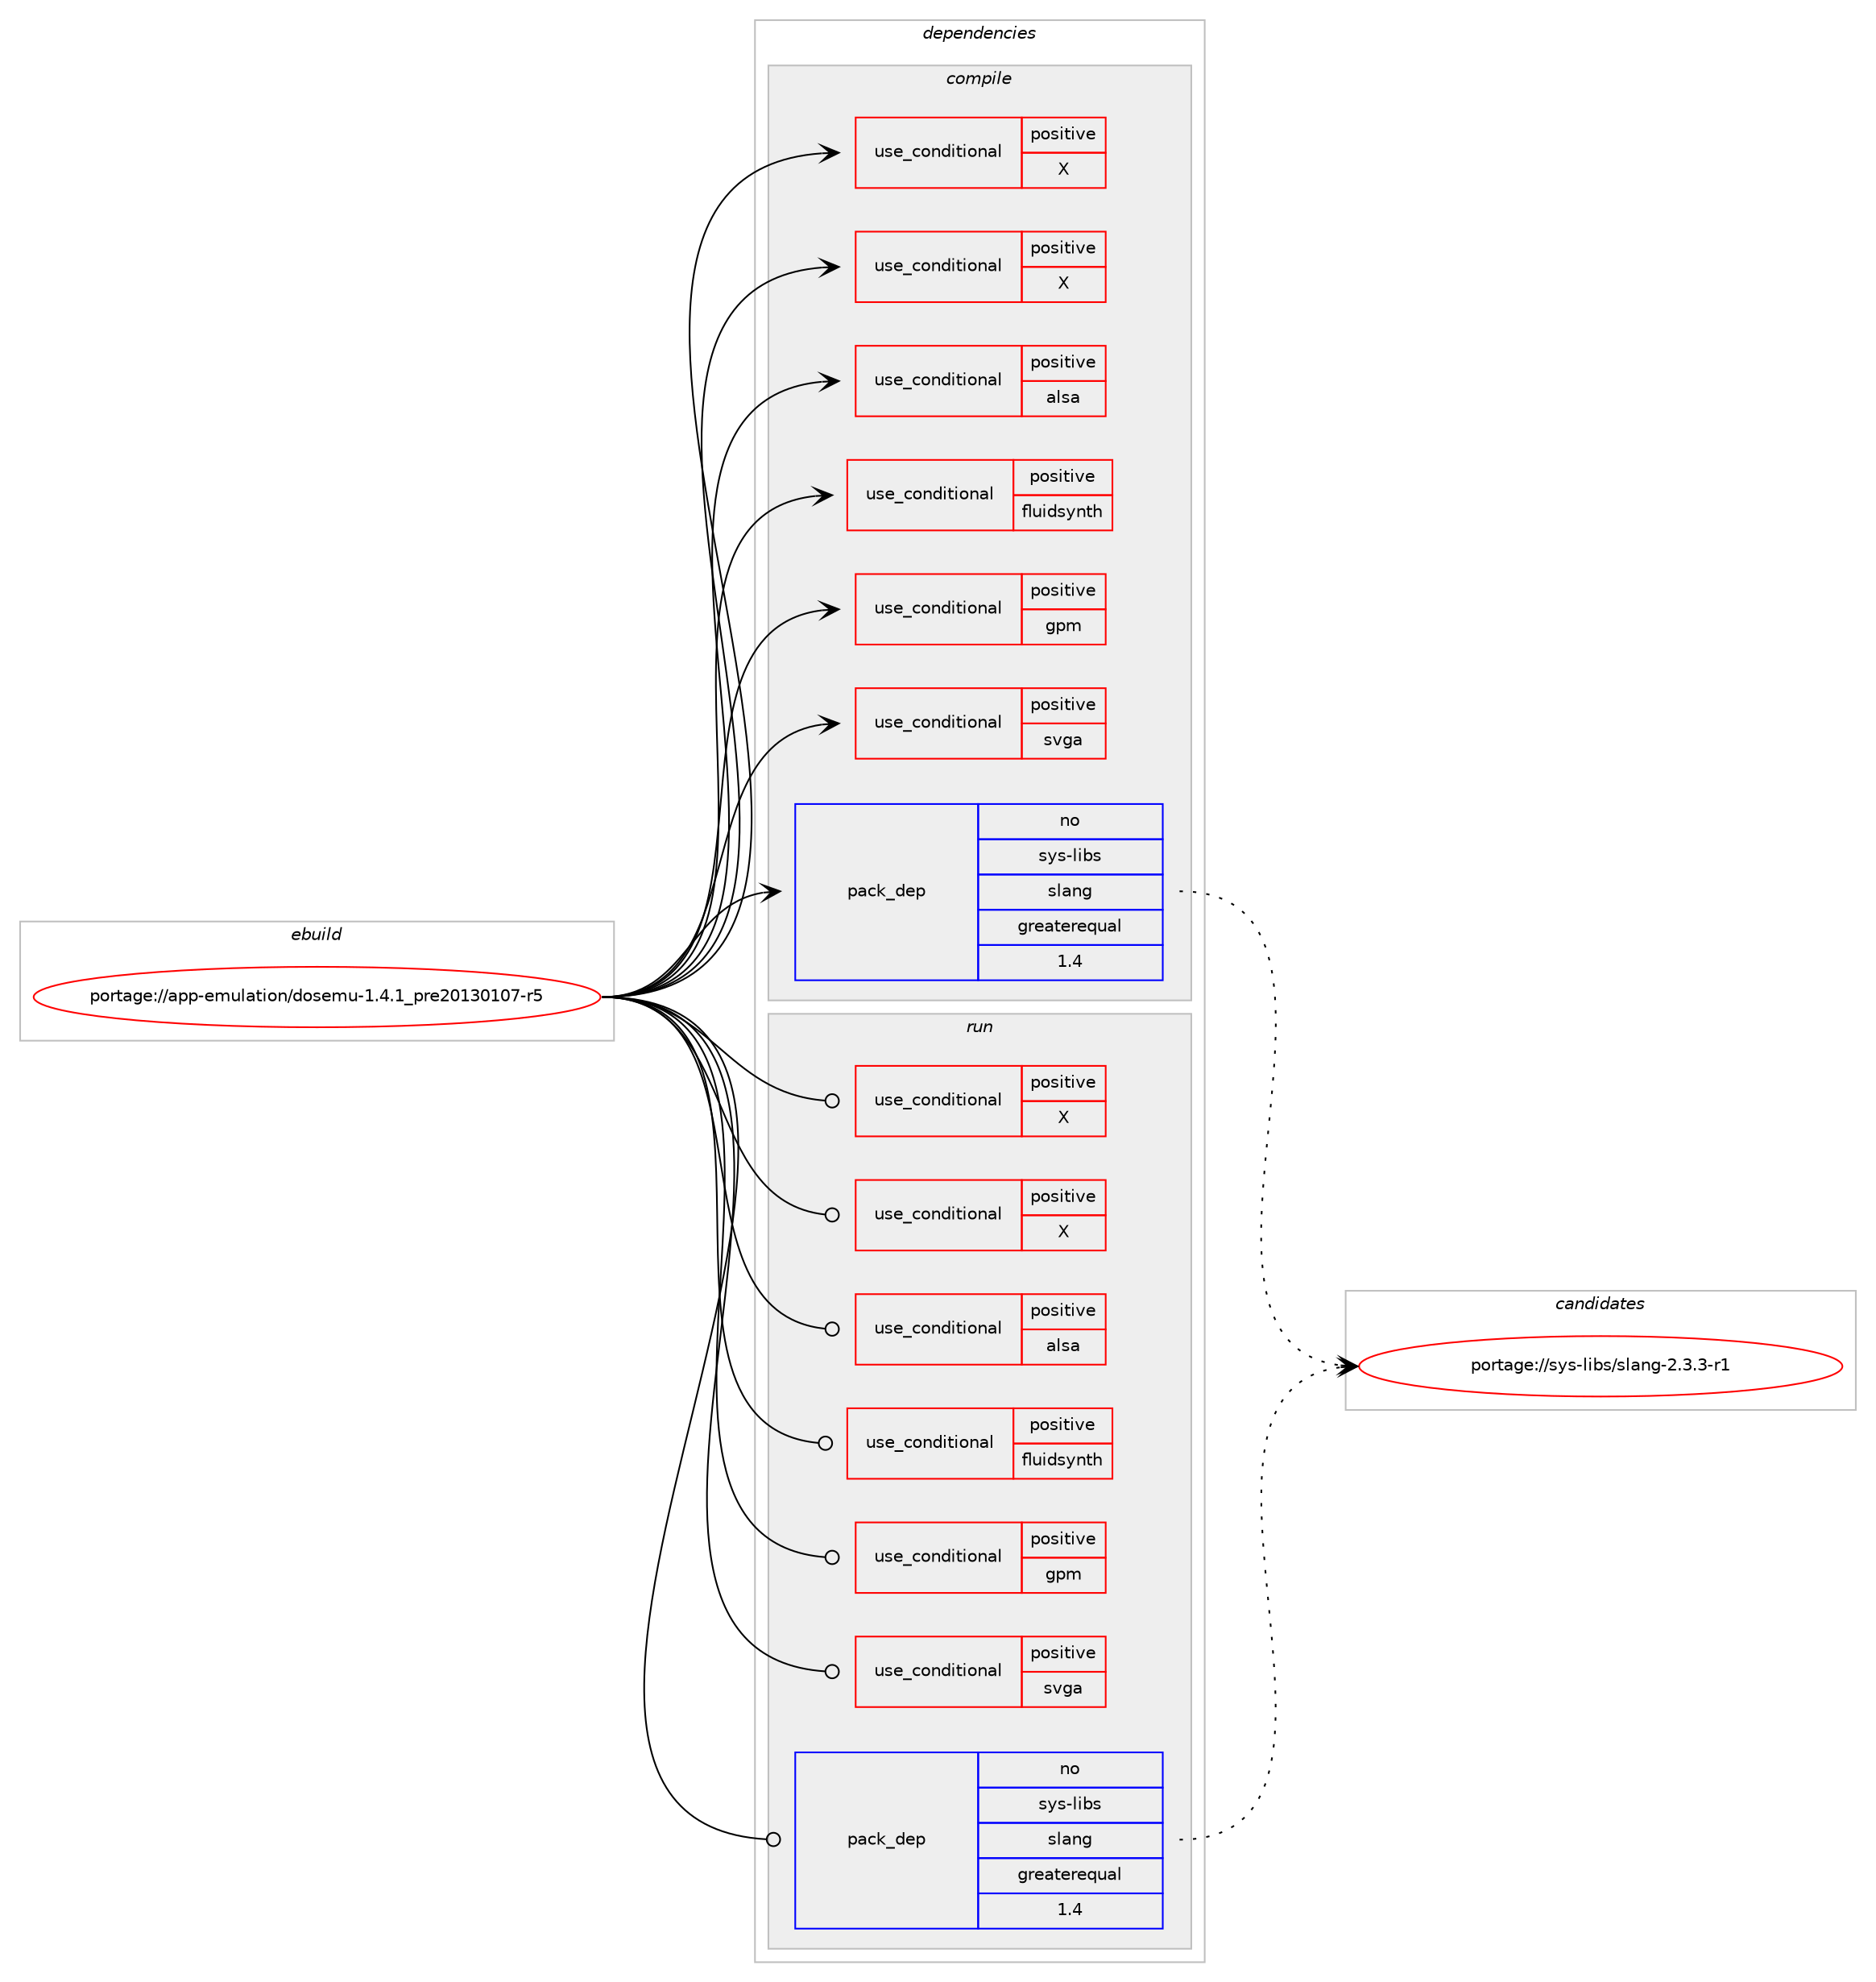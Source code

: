 digraph prolog {

# *************
# Graph options
# *************

newrank=true;
concentrate=true;
compound=true;
graph [rankdir=LR,fontname=Helvetica,fontsize=10,ranksep=1.5];#, ranksep=2.5, nodesep=0.2];
edge  [arrowhead=vee];
node  [fontname=Helvetica,fontsize=10];

# **********
# The ebuild
# **********

subgraph cluster_leftcol {
color=gray;
rank=same;
label=<<i>ebuild</i>>;
id [label="portage://app-emulation/dosemu-1.4.1_pre20130107-r5", color=red, width=4, href="../app-emulation/dosemu-1.4.1_pre20130107-r5.svg"];
}

# ****************
# The dependencies
# ****************

subgraph cluster_midcol {
color=gray;
label=<<i>dependencies</i>>;
subgraph cluster_compile {
fillcolor="#eeeeee";
style=filled;
label=<<i>compile</i>>;
subgraph cond6236 {
dependency10576 [label=<<TABLE BORDER="0" CELLBORDER="1" CELLSPACING="0" CELLPADDING="4"><TR><TD ROWSPAN="3" CELLPADDING="10">use_conditional</TD></TR><TR><TD>positive</TD></TR><TR><TD>X</TD></TR></TABLE>>, shape=none, color=red];
# *** BEGIN UNKNOWN DEPENDENCY TYPE (TODO) ***
# dependency10576 -> package_dependency(portage://app-emulation/dosemu-1.4.1_pre20130107-r5,install,no,x11-base,xorg-proto,none,[,,],[],[])
# *** END UNKNOWN DEPENDENCY TYPE (TODO) ***

}
id:e -> dependency10576:w [weight=20,style="solid",arrowhead="vee"];
subgraph cond6237 {
dependency10577 [label=<<TABLE BORDER="0" CELLBORDER="1" CELLSPACING="0" CELLPADDING="4"><TR><TD ROWSPAN="3" CELLPADDING="10">use_conditional</TD></TR><TR><TD>positive</TD></TR><TR><TD>X</TD></TR></TABLE>>, shape=none, color=red];
# *** BEGIN UNKNOWN DEPENDENCY TYPE (TODO) ***
# dependency10577 -> package_dependency(portage://app-emulation/dosemu-1.4.1_pre20130107-r5,install,no,x11-libs,libX11,none,[,,],[],[])
# *** END UNKNOWN DEPENDENCY TYPE (TODO) ***

# *** BEGIN UNKNOWN DEPENDENCY TYPE (TODO) ***
# dependency10577 -> package_dependency(portage://app-emulation/dosemu-1.4.1_pre20130107-r5,install,no,x11-libs,libXext,none,[,,],[],[])
# *** END UNKNOWN DEPENDENCY TYPE (TODO) ***

# *** BEGIN UNKNOWN DEPENDENCY TYPE (TODO) ***
# dependency10577 -> package_dependency(portage://app-emulation/dosemu-1.4.1_pre20130107-r5,install,no,x11-libs,libXxf86vm,none,[,,],[],[])
# *** END UNKNOWN DEPENDENCY TYPE (TODO) ***

}
id:e -> dependency10577:w [weight=20,style="solid",arrowhead="vee"];
subgraph cond6238 {
dependency10578 [label=<<TABLE BORDER="0" CELLBORDER="1" CELLSPACING="0" CELLPADDING="4"><TR><TD ROWSPAN="3" CELLPADDING="10">use_conditional</TD></TR><TR><TD>positive</TD></TR><TR><TD>alsa</TD></TR></TABLE>>, shape=none, color=red];
# *** BEGIN UNKNOWN DEPENDENCY TYPE (TODO) ***
# dependency10578 -> package_dependency(portage://app-emulation/dosemu-1.4.1_pre20130107-r5,install,no,media-libs,alsa-lib,none,[,,],[],[])
# *** END UNKNOWN DEPENDENCY TYPE (TODO) ***

}
id:e -> dependency10578:w [weight=20,style="solid",arrowhead="vee"];
subgraph cond6239 {
dependency10579 [label=<<TABLE BORDER="0" CELLBORDER="1" CELLSPACING="0" CELLPADDING="4"><TR><TD ROWSPAN="3" CELLPADDING="10">use_conditional</TD></TR><TR><TD>positive</TD></TR><TR><TD>fluidsynth</TD></TR></TABLE>>, shape=none, color=red];
# *** BEGIN UNKNOWN DEPENDENCY TYPE (TODO) ***
# dependency10579 -> package_dependency(portage://app-emulation/dosemu-1.4.1_pre20130107-r5,install,no,media-sound,fluid-soundfont,none,[,,],[],[])
# *** END UNKNOWN DEPENDENCY TYPE (TODO) ***

# *** BEGIN UNKNOWN DEPENDENCY TYPE (TODO) ***
# dependency10579 -> package_dependency(portage://app-emulation/dosemu-1.4.1_pre20130107-r5,install,no,media-sound,fluidsynth,none,[,,],[],[])
# *** END UNKNOWN DEPENDENCY TYPE (TODO) ***

}
id:e -> dependency10579:w [weight=20,style="solid",arrowhead="vee"];
subgraph cond6240 {
dependency10580 [label=<<TABLE BORDER="0" CELLBORDER="1" CELLSPACING="0" CELLPADDING="4"><TR><TD ROWSPAN="3" CELLPADDING="10">use_conditional</TD></TR><TR><TD>positive</TD></TR><TR><TD>gpm</TD></TR></TABLE>>, shape=none, color=red];
# *** BEGIN UNKNOWN DEPENDENCY TYPE (TODO) ***
# dependency10580 -> package_dependency(portage://app-emulation/dosemu-1.4.1_pre20130107-r5,install,no,sys-libs,gpm,none,[,,],[],[])
# *** END UNKNOWN DEPENDENCY TYPE (TODO) ***

}
id:e -> dependency10580:w [weight=20,style="solid",arrowhead="vee"];
subgraph cond6241 {
dependency10581 [label=<<TABLE BORDER="0" CELLBORDER="1" CELLSPACING="0" CELLPADDING="4"><TR><TD ROWSPAN="3" CELLPADDING="10">use_conditional</TD></TR><TR><TD>positive</TD></TR><TR><TD>svga</TD></TR></TABLE>>, shape=none, color=red];
# *** BEGIN UNKNOWN DEPENDENCY TYPE (TODO) ***
# dependency10581 -> package_dependency(portage://app-emulation/dosemu-1.4.1_pre20130107-r5,install,no,media-libs,svgalib,none,[,,],[],[])
# *** END UNKNOWN DEPENDENCY TYPE (TODO) ***

}
id:e -> dependency10581:w [weight=20,style="solid",arrowhead="vee"];
# *** BEGIN UNKNOWN DEPENDENCY TYPE (TODO) ***
# id -> package_dependency(portage://app-emulation/dosemu-1.4.1_pre20130107-r5,install,no,media-libs,libsdl,none,[,,],[],[])
# *** END UNKNOWN DEPENDENCY TYPE (TODO) ***

subgraph pack4183 {
dependency10582 [label=<<TABLE BORDER="0" CELLBORDER="1" CELLSPACING="0" CELLPADDING="4" WIDTH="220"><TR><TD ROWSPAN="6" CELLPADDING="30">pack_dep</TD></TR><TR><TD WIDTH="110">no</TD></TR><TR><TD>sys-libs</TD></TR><TR><TD>slang</TD></TR><TR><TD>greaterequal</TD></TR><TR><TD>1.4</TD></TR></TABLE>>, shape=none, color=blue];
}
id:e -> dependency10582:w [weight=20,style="solid",arrowhead="vee"];
}
subgraph cluster_compileandrun {
fillcolor="#eeeeee";
style=filled;
label=<<i>compile and run</i>>;
}
subgraph cluster_run {
fillcolor="#eeeeee";
style=filled;
label=<<i>run</i>>;
subgraph cond6242 {
dependency10583 [label=<<TABLE BORDER="0" CELLBORDER="1" CELLSPACING="0" CELLPADDING="4"><TR><TD ROWSPAN="3" CELLPADDING="10">use_conditional</TD></TR><TR><TD>positive</TD></TR><TR><TD>X</TD></TR></TABLE>>, shape=none, color=red];
# *** BEGIN UNKNOWN DEPENDENCY TYPE (TODO) ***
# dependency10583 -> package_dependency(portage://app-emulation/dosemu-1.4.1_pre20130107-r5,run,no,x11-apps,xset,none,[,,],[],[])
# *** END UNKNOWN DEPENDENCY TYPE (TODO) ***

}
id:e -> dependency10583:w [weight=20,style="solid",arrowhead="odot"];
subgraph cond6243 {
dependency10584 [label=<<TABLE BORDER="0" CELLBORDER="1" CELLSPACING="0" CELLPADDING="4"><TR><TD ROWSPAN="3" CELLPADDING="10">use_conditional</TD></TR><TR><TD>positive</TD></TR><TR><TD>X</TD></TR></TABLE>>, shape=none, color=red];
# *** BEGIN UNKNOWN DEPENDENCY TYPE (TODO) ***
# dependency10584 -> package_dependency(portage://app-emulation/dosemu-1.4.1_pre20130107-r5,run,no,x11-libs,libX11,none,[,,],[],[])
# *** END UNKNOWN DEPENDENCY TYPE (TODO) ***

# *** BEGIN UNKNOWN DEPENDENCY TYPE (TODO) ***
# dependency10584 -> package_dependency(portage://app-emulation/dosemu-1.4.1_pre20130107-r5,run,no,x11-libs,libXext,none,[,,],[],[])
# *** END UNKNOWN DEPENDENCY TYPE (TODO) ***

# *** BEGIN UNKNOWN DEPENDENCY TYPE (TODO) ***
# dependency10584 -> package_dependency(portage://app-emulation/dosemu-1.4.1_pre20130107-r5,run,no,x11-libs,libXxf86vm,none,[,,],[],[])
# *** END UNKNOWN DEPENDENCY TYPE (TODO) ***

}
id:e -> dependency10584:w [weight=20,style="solid",arrowhead="odot"];
subgraph cond6244 {
dependency10585 [label=<<TABLE BORDER="0" CELLBORDER="1" CELLSPACING="0" CELLPADDING="4"><TR><TD ROWSPAN="3" CELLPADDING="10">use_conditional</TD></TR><TR><TD>positive</TD></TR><TR><TD>alsa</TD></TR></TABLE>>, shape=none, color=red];
# *** BEGIN UNKNOWN DEPENDENCY TYPE (TODO) ***
# dependency10585 -> package_dependency(portage://app-emulation/dosemu-1.4.1_pre20130107-r5,run,no,media-libs,alsa-lib,none,[,,],[],[])
# *** END UNKNOWN DEPENDENCY TYPE (TODO) ***

}
id:e -> dependency10585:w [weight=20,style="solid",arrowhead="odot"];
subgraph cond6245 {
dependency10586 [label=<<TABLE BORDER="0" CELLBORDER="1" CELLSPACING="0" CELLPADDING="4"><TR><TD ROWSPAN="3" CELLPADDING="10">use_conditional</TD></TR><TR><TD>positive</TD></TR><TR><TD>fluidsynth</TD></TR></TABLE>>, shape=none, color=red];
# *** BEGIN UNKNOWN DEPENDENCY TYPE (TODO) ***
# dependency10586 -> package_dependency(portage://app-emulation/dosemu-1.4.1_pre20130107-r5,run,no,media-sound,fluid-soundfont,none,[,,],[],[])
# *** END UNKNOWN DEPENDENCY TYPE (TODO) ***

# *** BEGIN UNKNOWN DEPENDENCY TYPE (TODO) ***
# dependency10586 -> package_dependency(portage://app-emulation/dosemu-1.4.1_pre20130107-r5,run,no,media-sound,fluidsynth,none,[,,],[],[])
# *** END UNKNOWN DEPENDENCY TYPE (TODO) ***

}
id:e -> dependency10586:w [weight=20,style="solid",arrowhead="odot"];
subgraph cond6246 {
dependency10587 [label=<<TABLE BORDER="0" CELLBORDER="1" CELLSPACING="0" CELLPADDING="4"><TR><TD ROWSPAN="3" CELLPADDING="10">use_conditional</TD></TR><TR><TD>positive</TD></TR><TR><TD>gpm</TD></TR></TABLE>>, shape=none, color=red];
# *** BEGIN UNKNOWN DEPENDENCY TYPE (TODO) ***
# dependency10587 -> package_dependency(portage://app-emulation/dosemu-1.4.1_pre20130107-r5,run,no,sys-libs,gpm,none,[,,],[],[])
# *** END UNKNOWN DEPENDENCY TYPE (TODO) ***

}
id:e -> dependency10587:w [weight=20,style="solid",arrowhead="odot"];
subgraph cond6247 {
dependency10588 [label=<<TABLE BORDER="0" CELLBORDER="1" CELLSPACING="0" CELLPADDING="4"><TR><TD ROWSPAN="3" CELLPADDING="10">use_conditional</TD></TR><TR><TD>positive</TD></TR><TR><TD>svga</TD></TR></TABLE>>, shape=none, color=red];
# *** BEGIN UNKNOWN DEPENDENCY TYPE (TODO) ***
# dependency10588 -> package_dependency(portage://app-emulation/dosemu-1.4.1_pre20130107-r5,run,no,media-libs,svgalib,none,[,,],[],[])
# *** END UNKNOWN DEPENDENCY TYPE (TODO) ***

}
id:e -> dependency10588:w [weight=20,style="solid",arrowhead="odot"];
# *** BEGIN UNKNOWN DEPENDENCY TYPE (TODO) ***
# id -> package_dependency(portage://app-emulation/dosemu-1.4.1_pre20130107-r5,run,no,media-libs,libsdl,none,[,,],[],[])
# *** END UNKNOWN DEPENDENCY TYPE (TODO) ***

subgraph pack4184 {
dependency10589 [label=<<TABLE BORDER="0" CELLBORDER="1" CELLSPACING="0" CELLPADDING="4" WIDTH="220"><TR><TD ROWSPAN="6" CELLPADDING="30">pack_dep</TD></TR><TR><TD WIDTH="110">no</TD></TR><TR><TD>sys-libs</TD></TR><TR><TD>slang</TD></TR><TR><TD>greaterequal</TD></TR><TR><TD>1.4</TD></TR></TABLE>>, shape=none, color=blue];
}
id:e -> dependency10589:w [weight=20,style="solid",arrowhead="odot"];
}
}

# **************
# The candidates
# **************

subgraph cluster_choices {
rank=same;
color=gray;
label=<<i>candidates</i>>;

subgraph choice4183 {
color=black;
nodesep=1;
choice115121115451081059811547115108971101034550465146514511449 [label="portage://sys-libs/slang-2.3.3-r1", color=red, width=4,href="../sys-libs/slang-2.3.3-r1.svg"];
dependency10582:e -> choice115121115451081059811547115108971101034550465146514511449:w [style=dotted,weight="100"];
}
subgraph choice4184 {
color=black;
nodesep=1;
choice115121115451081059811547115108971101034550465146514511449 [label="portage://sys-libs/slang-2.3.3-r1", color=red, width=4,href="../sys-libs/slang-2.3.3-r1.svg"];
dependency10589:e -> choice115121115451081059811547115108971101034550465146514511449:w [style=dotted,weight="100"];
}
}

}
